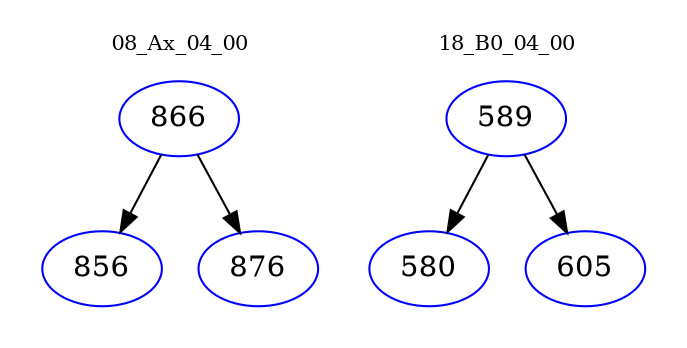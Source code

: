 digraph{
subgraph cluster_0 {
color = white
label = "08_Ax_04_00";
fontsize=10;
T0_866 [label="866", color="blue"]
T0_866 -> T0_856 [color="black"]
T0_856 [label="856", color="blue"]
T0_866 -> T0_876 [color="black"]
T0_876 [label="876", color="blue"]
}
subgraph cluster_1 {
color = white
label = "18_B0_04_00";
fontsize=10;
T1_589 [label="589", color="blue"]
T1_589 -> T1_580 [color="black"]
T1_580 [label="580", color="blue"]
T1_589 -> T1_605 [color="black"]
T1_605 [label="605", color="blue"]
}
}
